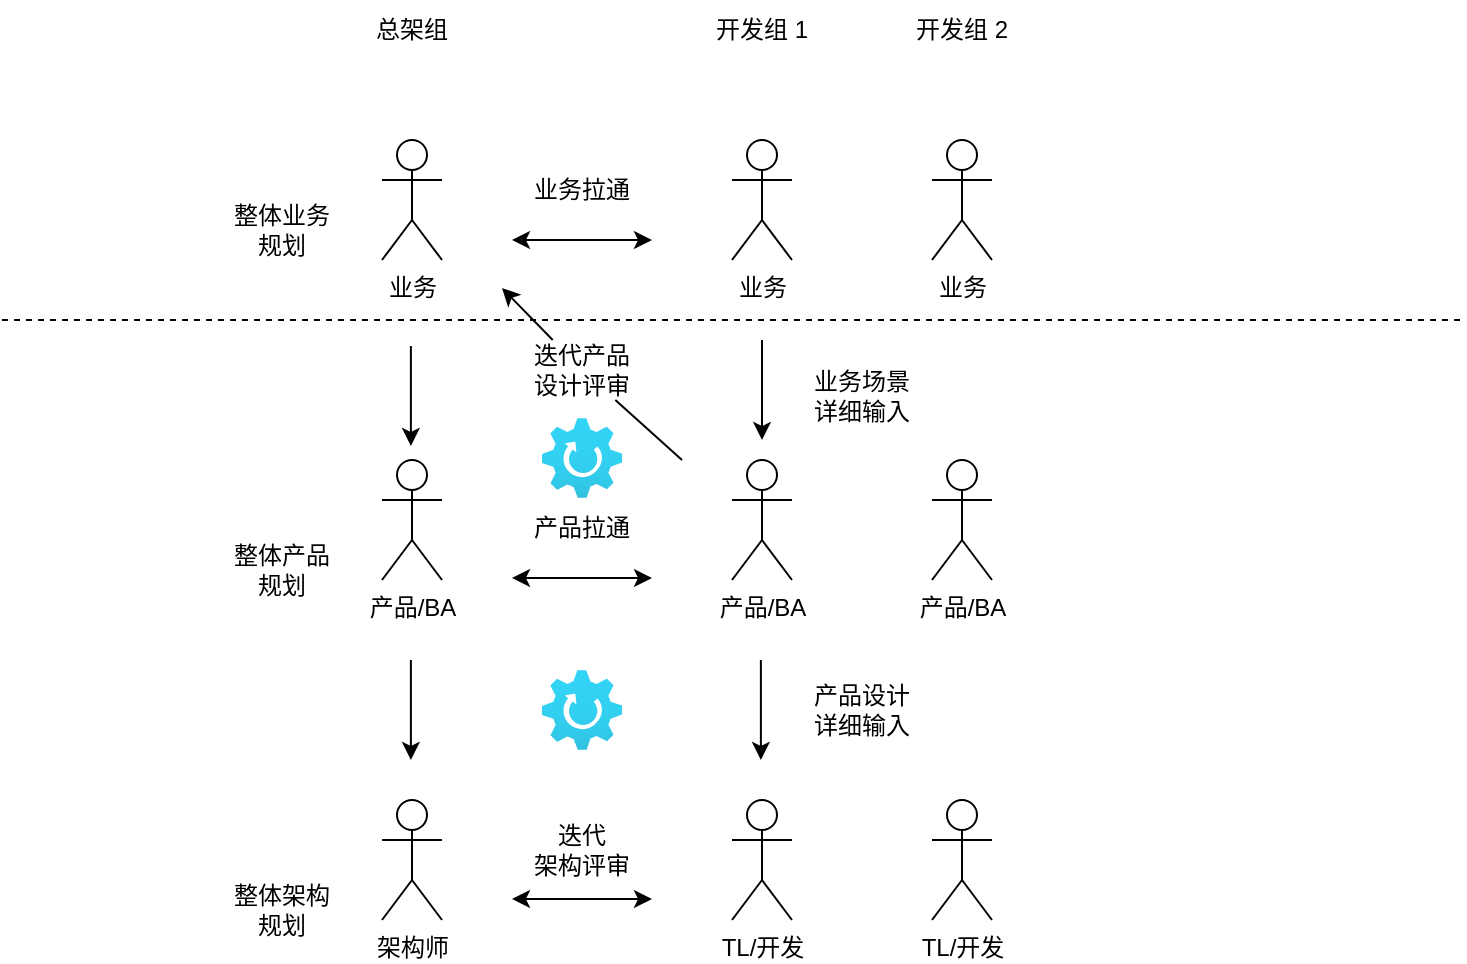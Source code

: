 <mxfile version="18.0.6" type="device"><diagram id="yoyqyzPXF_QDdN_pVT7c" name="Page-1"><mxGraphModel dx="946" dy="585" grid="1" gridSize="10" guides="1" tooltips="1" connect="1" arrows="1" fold="1" page="1" pageScale="1" pageWidth="850" pageHeight="1100" math="0" shadow="0"><root><mxCell id="0"/><mxCell id="1" parent="0"/><mxCell id="CbU_emk2JCoB9qWX5B_v-2" value="业务" style="shape=umlActor;verticalLabelPosition=bottom;verticalAlign=top;html=1;outlineConnect=0;" parent="1" vertex="1"><mxGeometry x="240" y="190" width="30" height="60" as="geometry"/></mxCell><mxCell id="CbU_emk2JCoB9qWX5B_v-8" value="产品/BA" style="shape=umlActor;verticalLabelPosition=bottom;verticalAlign=top;html=1;outlineConnect=0;" parent="1" vertex="1"><mxGeometry x="240" y="350" width="30" height="60" as="geometry"/></mxCell><mxCell id="CbU_emk2JCoB9qWX5B_v-9" value="架构师" style="shape=umlActor;verticalLabelPosition=bottom;verticalAlign=top;html=1;outlineConnect=0;" parent="1" vertex="1"><mxGeometry x="240" y="520" width="30" height="60" as="geometry"/></mxCell><mxCell id="CbU_emk2JCoB9qWX5B_v-11" value="" style="endArrow=none;dashed=1;html=1;rounded=0;" parent="1" edge="1"><mxGeometry width="50" height="50" relative="1" as="geometry"><mxPoint x="50" y="280" as="sourcePoint"/><mxPoint x="780" y="280" as="targetPoint"/></mxGeometry></mxCell><mxCell id="CbU_emk2JCoB9qWX5B_v-15" value="总架组" style="text;html=1;strokeColor=none;fillColor=none;align=center;verticalAlign=middle;whiteSpace=wrap;rounded=0;" parent="1" vertex="1"><mxGeometry x="225" y="120" width="60" height="30" as="geometry"/></mxCell><mxCell id="CbU_emk2JCoB9qWX5B_v-42" style="edgeStyle=orthogonalEdgeStyle;rounded=0;orthogonalLoop=1;jettySize=auto;html=1;" parent="1" edge="1"><mxGeometry relative="1" as="geometry"><mxPoint x="430" y="340" as="targetPoint"/><mxPoint x="430" y="290" as="sourcePoint"/></mxGeometry></mxCell><mxCell id="CbU_emk2JCoB9qWX5B_v-16" value="业务" style="shape=umlActor;verticalLabelPosition=bottom;verticalAlign=top;html=1;outlineConnect=0;" parent="1" vertex="1"><mxGeometry x="415" y="190" width="30" height="60" as="geometry"/></mxCell><mxCell id="CbU_emk2JCoB9qWX5B_v-17" value="产品/BA" style="shape=umlActor;verticalLabelPosition=bottom;verticalAlign=top;html=1;outlineConnect=0;" parent="1" vertex="1"><mxGeometry x="415" y="350" width="30" height="60" as="geometry"/></mxCell><mxCell id="CbU_emk2JCoB9qWX5B_v-18" value="TL/开发" style="shape=umlActor;verticalLabelPosition=bottom;verticalAlign=top;html=1;outlineConnect=0;" parent="1" vertex="1"><mxGeometry x="415" y="520" width="30" height="60" as="geometry"/></mxCell><mxCell id="CbU_emk2JCoB9qWX5B_v-19" value="开发组 1" style="text;html=1;strokeColor=none;fillColor=none;align=center;verticalAlign=middle;whiteSpace=wrap;rounded=0;" parent="1" vertex="1"><mxGeometry x="400" y="120" width="60" height="30" as="geometry"/></mxCell><mxCell id="CbU_emk2JCoB9qWX5B_v-20" value="业务" style="shape=umlActor;verticalLabelPosition=bottom;verticalAlign=top;html=1;outlineConnect=0;" parent="1" vertex="1"><mxGeometry x="515" y="190" width="30" height="60" as="geometry"/></mxCell><mxCell id="CbU_emk2JCoB9qWX5B_v-21" value="产品/BA" style="shape=umlActor;verticalLabelPosition=bottom;verticalAlign=top;html=1;outlineConnect=0;" parent="1" vertex="1"><mxGeometry x="515" y="350" width="30" height="60" as="geometry"/></mxCell><mxCell id="CbU_emk2JCoB9qWX5B_v-22" value="TL/开发" style="shape=umlActor;verticalLabelPosition=bottom;verticalAlign=top;html=1;outlineConnect=0;" parent="1" vertex="1"><mxGeometry x="515" y="520" width="30" height="60" as="geometry"/></mxCell><mxCell id="CbU_emk2JCoB9qWX5B_v-23" value="开发组 2" style="text;html=1;strokeColor=none;fillColor=none;align=center;verticalAlign=middle;whiteSpace=wrap;rounded=0;" parent="1" vertex="1"><mxGeometry x="500" y="120" width="60" height="30" as="geometry"/></mxCell><mxCell id="CbU_emk2JCoB9qWX5B_v-28" value="" style="endArrow=classic;startArrow=classic;html=1;rounded=0;" parent="1" edge="1"><mxGeometry width="50" height="50" relative="1" as="geometry"><mxPoint x="305" y="240" as="sourcePoint"/><mxPoint x="375" y="240" as="targetPoint"/></mxGeometry></mxCell><mxCell id="CbU_emk2JCoB9qWX5B_v-29" value="业务拉通" style="text;html=1;strokeColor=none;fillColor=none;align=center;verticalAlign=middle;whiteSpace=wrap;rounded=0;" parent="1" vertex="1"><mxGeometry x="310" y="200" width="60" height="30" as="geometry"/></mxCell><mxCell id="CbU_emk2JCoB9qWX5B_v-30" value="" style="endArrow=classic;startArrow=classic;html=1;rounded=0;" parent="1" edge="1"><mxGeometry width="50" height="50" relative="1" as="geometry"><mxPoint x="305" y="409" as="sourcePoint"/><mxPoint x="375" y="409" as="targetPoint"/></mxGeometry></mxCell><mxCell id="CbU_emk2JCoB9qWX5B_v-31" value="产品拉通" style="text;html=1;strokeColor=none;fillColor=none;align=center;verticalAlign=middle;whiteSpace=wrap;rounded=0;" parent="1" vertex="1"><mxGeometry x="310" y="369" width="60" height="30" as="geometry"/></mxCell><mxCell id="CbU_emk2JCoB9qWX5B_v-32" value="" style="endArrow=classic;startArrow=classic;html=1;rounded=0;" parent="1" edge="1"><mxGeometry width="50" height="50" relative="1" as="geometry"><mxPoint x="305" y="569.5" as="sourcePoint"/><mxPoint x="375" y="569.5" as="targetPoint"/></mxGeometry></mxCell><mxCell id="CbU_emk2JCoB9qWX5B_v-33" value="迭代&lt;br&gt;架构评审" style="text;html=1;strokeColor=none;fillColor=none;align=center;verticalAlign=middle;whiteSpace=wrap;rounded=0;" parent="1" vertex="1"><mxGeometry x="310" y="529.5" width="60" height="30" as="geometry"/></mxCell><mxCell id="CbU_emk2JCoB9qWX5B_v-39" value="" style="endArrow=none;startArrow=none;html=1;rounded=0;" parent="1" source="CbU_emk2JCoB9qWX5B_v-36" edge="1"><mxGeometry width="50" height="50" relative="1" as="geometry"><mxPoint x="300" y="264" as="sourcePoint"/><mxPoint x="390" y="350" as="targetPoint"/></mxGeometry></mxCell><mxCell id="CbU_emk2JCoB9qWX5B_v-43" value="业务场景详细输入" style="text;html=1;strokeColor=none;fillColor=none;align=center;verticalAlign=middle;whiteSpace=wrap;rounded=0;" parent="1" vertex="1"><mxGeometry x="450" y="303" width="60" height="30" as="geometry"/></mxCell><mxCell id="CbU_emk2JCoB9qWX5B_v-44" value="产品设计详细输入" style="text;html=1;strokeColor=none;fillColor=none;align=center;verticalAlign=middle;whiteSpace=wrap;rounded=0;" parent="1" vertex="1"><mxGeometry x="450" y="460" width="60" height="30" as="geometry"/></mxCell><mxCell id="CbU_emk2JCoB9qWX5B_v-46" style="edgeStyle=orthogonalEdgeStyle;rounded=0;orthogonalLoop=1;jettySize=auto;html=1;" parent="1" edge="1"><mxGeometry relative="1" as="geometry"><mxPoint x="429.44" y="500" as="targetPoint"/><mxPoint x="429.44" y="450" as="sourcePoint"/></mxGeometry></mxCell><mxCell id="CbU_emk2JCoB9qWX5B_v-50" style="edgeStyle=orthogonalEdgeStyle;rounded=0;orthogonalLoop=1;jettySize=auto;html=1;" parent="1" edge="1"><mxGeometry relative="1" as="geometry"><mxPoint x="254.44" y="343" as="targetPoint"/><mxPoint x="254.44" y="293" as="sourcePoint"/></mxGeometry></mxCell><mxCell id="CbU_emk2JCoB9qWX5B_v-51" value="整体业务规划" style="text;html=1;strokeColor=none;fillColor=none;align=center;verticalAlign=middle;whiteSpace=wrap;rounded=0;" parent="1" vertex="1"><mxGeometry x="160" y="220" width="60" height="30" as="geometry"/></mxCell><mxCell id="CbU_emk2JCoB9qWX5B_v-52" style="edgeStyle=orthogonalEdgeStyle;rounded=0;orthogonalLoop=1;jettySize=auto;html=1;" parent="1" edge="1"><mxGeometry relative="1" as="geometry"><mxPoint x="254.44" y="500" as="targetPoint"/><mxPoint x="254.44" y="450" as="sourcePoint"/></mxGeometry></mxCell><mxCell id="CbU_emk2JCoB9qWX5B_v-53" value="整体产品规划" style="text;html=1;strokeColor=none;fillColor=none;align=center;verticalAlign=middle;whiteSpace=wrap;rounded=0;" parent="1" vertex="1"><mxGeometry x="160" y="390" width="60" height="30" as="geometry"/></mxCell><mxCell id="CbU_emk2JCoB9qWX5B_v-55" value="整体架构规划" style="text;html=1;strokeColor=none;fillColor=none;align=center;verticalAlign=middle;whiteSpace=wrap;rounded=0;" parent="1" vertex="1"><mxGeometry x="160" y="559.5" width="60" height="30" as="geometry"/></mxCell><mxCell id="CbU_emk2JCoB9qWX5B_v-36" value="迭代产品&lt;br&gt;设计评审" style="text;html=1;strokeColor=none;fillColor=none;align=center;verticalAlign=middle;whiteSpace=wrap;rounded=0;" parent="1" vertex="1"><mxGeometry x="310" y="290" width="60" height="30" as="geometry"/></mxCell><mxCell id="CbU_emk2JCoB9qWX5B_v-57" value="" style="endArrow=none;startArrow=classic;html=1;rounded=0;" parent="1" target="CbU_emk2JCoB9qWX5B_v-36" edge="1"><mxGeometry width="50" height="50" relative="1" as="geometry"><mxPoint x="300" y="264" as="sourcePoint"/><mxPoint x="390" y="350" as="targetPoint"/></mxGeometry></mxCell><mxCell id="C37Y0bG_wug0o9MJ-uVm-2" value="" style="aspect=fixed;html=1;points=[];align=center;image;fontSize=12;image=img/lib/azure2/general/Gear.svg;" vertex="1" parent="1"><mxGeometry x="320" y="455" width="40" height="40" as="geometry"/></mxCell><mxCell id="C37Y0bG_wug0o9MJ-uVm-4" value="" style="aspect=fixed;html=1;points=[];align=center;image;fontSize=12;image=img/lib/azure2/general/Gear.svg;" vertex="1" parent="1"><mxGeometry x="320" y="329" width="40" height="40" as="geometry"/></mxCell></root></mxGraphModel></diagram></mxfile>